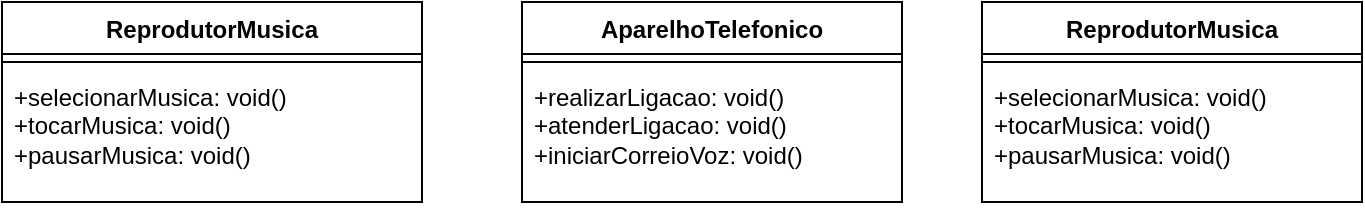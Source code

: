 <mxfile version="24.5.3" type="github">
  <diagram id="C5RBs43oDa-KdzZeNtuy" name="Page-1">
    <mxGraphModel dx="1434" dy="746" grid="1" gridSize="10" guides="1" tooltips="1" connect="1" arrows="1" fold="1" page="1" pageScale="1" pageWidth="827" pageHeight="1169" math="0" shadow="0">
      <root>
        <mxCell id="WIyWlLk6GJQsqaUBKTNV-0" />
        <mxCell id="WIyWlLk6GJQsqaUBKTNV-1" parent="WIyWlLk6GJQsqaUBKTNV-0" />
        <mxCell id="ENQ89kSXqirUxtNGe3qm-10" value="ReprodutorMusica" style="swimlane;fontStyle=1;align=center;verticalAlign=top;childLayout=stackLayout;horizontal=1;startSize=26;horizontalStack=0;resizeParent=1;resizeParentMax=0;resizeLast=0;collapsible=1;marginBottom=0;whiteSpace=wrap;html=1;" vertex="1" parent="WIyWlLk6GJQsqaUBKTNV-1">
          <mxGeometry x="90" y="110" width="210" height="100" as="geometry" />
        </mxCell>
        <mxCell id="ENQ89kSXqirUxtNGe3qm-12" value="" style="line;strokeWidth=1;fillColor=none;align=left;verticalAlign=middle;spacingTop=-1;spacingLeft=3;spacingRight=3;rotatable=0;labelPosition=right;points=[];portConstraint=eastwest;strokeColor=inherit;" vertex="1" parent="ENQ89kSXqirUxtNGe3qm-10">
          <mxGeometry y="26" width="210" height="8" as="geometry" />
        </mxCell>
        <mxCell id="ENQ89kSXqirUxtNGe3qm-13" value="&lt;div&gt;+selecionarMusica: void()&lt;/div&gt;&lt;div&gt;+tocarMusica: void()&lt;/div&gt;&lt;div&gt;+pausarMusica: void()&lt;br&gt;&lt;/div&gt;" style="text;strokeColor=none;fillColor=none;align=left;verticalAlign=top;spacingLeft=4;spacingRight=4;overflow=hidden;rotatable=0;points=[[0,0.5],[1,0.5]];portConstraint=eastwest;whiteSpace=wrap;html=1;" vertex="1" parent="ENQ89kSXqirUxtNGe3qm-10">
          <mxGeometry y="34" width="210" height="66" as="geometry" />
        </mxCell>
        <mxCell id="ENQ89kSXqirUxtNGe3qm-14" value="AparelhoTelefonico" style="swimlane;fontStyle=1;align=center;verticalAlign=top;childLayout=stackLayout;horizontal=1;startSize=26;horizontalStack=0;resizeParent=1;resizeParentMax=0;resizeLast=0;collapsible=1;marginBottom=0;whiteSpace=wrap;html=1;" vertex="1" parent="WIyWlLk6GJQsqaUBKTNV-1">
          <mxGeometry x="350" y="110" width="190" height="100" as="geometry" />
        </mxCell>
        <mxCell id="ENQ89kSXqirUxtNGe3qm-15" value="" style="line;strokeWidth=1;fillColor=none;align=left;verticalAlign=middle;spacingTop=-1;spacingLeft=3;spacingRight=3;rotatable=0;labelPosition=right;points=[];portConstraint=eastwest;strokeColor=inherit;" vertex="1" parent="ENQ89kSXqirUxtNGe3qm-14">
          <mxGeometry y="26" width="190" height="8" as="geometry" />
        </mxCell>
        <mxCell id="ENQ89kSXqirUxtNGe3qm-16" value="&lt;div&gt;+realizarLigacao: void()&lt;/div&gt;&lt;div&gt;+atenderLigacao: void()&lt;/div&gt;&lt;div&gt;+iniciarCorreioVoz: void()&lt;br&gt;&lt;/div&gt;" style="text;strokeColor=none;fillColor=none;align=left;verticalAlign=top;spacingLeft=4;spacingRight=4;overflow=hidden;rotatable=0;points=[[0,0.5],[1,0.5]];portConstraint=eastwest;whiteSpace=wrap;html=1;" vertex="1" parent="ENQ89kSXqirUxtNGe3qm-14">
          <mxGeometry y="34" width="190" height="66" as="geometry" />
        </mxCell>
        <mxCell id="ENQ89kSXqirUxtNGe3qm-17" value="ReprodutorMusica" style="swimlane;fontStyle=1;align=center;verticalAlign=top;childLayout=stackLayout;horizontal=1;startSize=26;horizontalStack=0;resizeParent=1;resizeParentMax=0;resizeLast=0;collapsible=1;marginBottom=0;whiteSpace=wrap;html=1;" vertex="1" parent="WIyWlLk6GJQsqaUBKTNV-1">
          <mxGeometry x="580" y="110" width="190" height="100" as="geometry" />
        </mxCell>
        <mxCell id="ENQ89kSXqirUxtNGe3qm-18" value="" style="line;strokeWidth=1;fillColor=none;align=left;verticalAlign=middle;spacingTop=-1;spacingLeft=3;spacingRight=3;rotatable=0;labelPosition=right;points=[];portConstraint=eastwest;strokeColor=inherit;" vertex="1" parent="ENQ89kSXqirUxtNGe3qm-17">
          <mxGeometry y="26" width="190" height="8" as="geometry" />
        </mxCell>
        <mxCell id="ENQ89kSXqirUxtNGe3qm-19" value="&lt;div&gt;+selecionarMusica: void()&lt;/div&gt;&lt;div&gt;+tocarMusica: void()&lt;/div&gt;&lt;div&gt;+pausarMusica: void()&lt;br&gt;&lt;/div&gt;" style="text;strokeColor=none;fillColor=none;align=left;verticalAlign=top;spacingLeft=4;spacingRight=4;overflow=hidden;rotatable=0;points=[[0,0.5],[1,0.5]];portConstraint=eastwest;whiteSpace=wrap;html=1;" vertex="1" parent="ENQ89kSXqirUxtNGe3qm-17">
          <mxGeometry y="34" width="190" height="66" as="geometry" />
        </mxCell>
      </root>
    </mxGraphModel>
  </diagram>
</mxfile>
